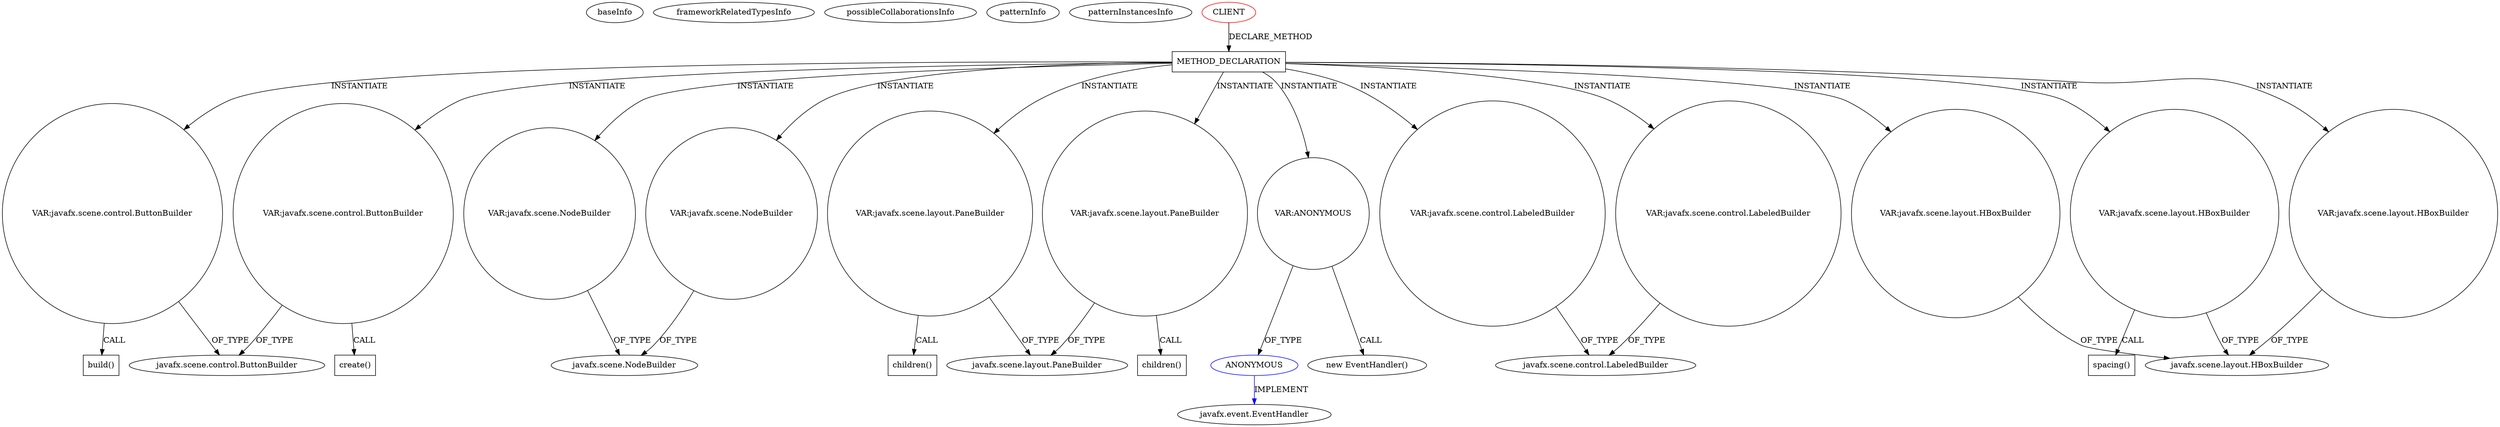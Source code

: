 digraph {
baseInfo[graphId=3564,category="pattern",isAnonymous=false,possibleRelation=false]
frameworkRelatedTypesInfo[]
possibleCollaborationsInfo[]
patternInfo[frequency=2.0,patternRootClient=0]
patternInstancesInfo[0="yorlov-VirtualPointer~/yorlov-VirtualPointer/VirtualPointer-master/src/com/blogspot/captain1653/options/OptionsStage.java~OptionsStage~4889",1="SaiPradeepDandem-javafx2-gradient-builder~/SaiPradeepDandem-javafx2-gradient-builder/javafx2-gradient-builder-master/src/main/java/com/javafx/gradientbuilder/application/AbstractSettingsLayout.java~AbstractSettingsLayout~1175"]
49[label="javafx.scene.control.ButtonBuilder",vertexType="FRAMEWORK_CLASS_TYPE",isFrameworkType=false]
47[label="VAR:javafx.scene.control.ButtonBuilder",vertexType="VARIABLE_EXPRESION",isFrameworkType=false,shape=circle]
48[label="build()",vertexType="INSIDE_CALL",isFrameworkType=false,shape=box]
25[label="METHOD_DECLARATION",vertexType="CLIENT_METHOD_DECLARATION",isFrameworkType=false,shape=box]
0[label="CLIENT",vertexType="ROOT_CLIENT_CLASS_DECLARATION",isFrameworkType=false,color=red]
71[label="VAR:javafx.scene.NodeBuilder",vertexType="VARIABLE_EXPRESION",isFrameworkType=false,shape=circle]
53[label="VAR:javafx.scene.NodeBuilder",vertexType="VARIABLE_EXPRESION",isFrameworkType=false,shape=circle]
55[label="javafx.scene.NodeBuilder",vertexType="FRAMEWORK_CLASS_TYPE",isFrameworkType=false]
85[label="VAR:javafx.scene.layout.PaneBuilder",vertexType="VARIABLE_EXPRESION",isFrameworkType=false,shape=circle]
86[label="children()",vertexType="INSIDE_CALL",isFrameworkType=false,shape=box]
103[label="VAR:javafx.scene.layout.PaneBuilder",vertexType="VARIABLE_EXPRESION",isFrameworkType=false,shape=circle]
104[label="children()",vertexType="INSIDE_CALL",isFrameworkType=false,shape=box]
122[label="VAR:ANONYMOUS",vertexType="VARIABLE_EXPRESION",isFrameworkType=false,shape=circle]
123[label="ANONYMOUS",vertexType="REFERENCE_ANONYMOUS_DECLARATION",isFrameworkType=false,color=blue]
121[label="new EventHandler()",vertexType="CONSTRUCTOR_CALL",isFrameworkType=false]
50[label="VAR:javafx.scene.control.LabeledBuilder",vertexType="VARIABLE_EXPRESION",isFrameworkType=false,shape=circle]
52[label="javafx.scene.control.LabeledBuilder",vertexType="FRAMEWORK_CLASS_TYPE",isFrameworkType=false]
68[label="VAR:javafx.scene.control.LabeledBuilder",vertexType="VARIABLE_EXPRESION",isFrameworkType=false,shape=circle]
124[label="javafx.event.EventHandler",vertexType="FRAMEWORK_INTERFACE_TYPE",isFrameworkType=false]
56[label="VAR:javafx.scene.control.ButtonBuilder",vertexType="VARIABLE_EXPRESION",isFrameworkType=false,shape=circle]
75[label="create()",vertexType="INSIDE_CALL",isFrameworkType=false,shape=box]
87[label="javafx.scene.layout.PaneBuilder",vertexType="FRAMEWORK_CLASS_TYPE",isFrameworkType=false]
82[label="VAR:javafx.scene.layout.HBoxBuilder",vertexType="VARIABLE_EXPRESION",isFrameworkType=false,shape=circle]
84[label="javafx.scene.layout.HBoxBuilder",vertexType="FRAMEWORK_CLASS_TYPE",isFrameworkType=false]
91[label="VAR:javafx.scene.layout.HBoxBuilder",vertexType="VARIABLE_EXPRESION",isFrameworkType=false,shape=circle]
92[label="spacing()",vertexType="INSIDE_CALL",isFrameworkType=false,shape=box]
97[label="VAR:javafx.scene.layout.HBoxBuilder",vertexType="VARIABLE_EXPRESION",isFrameworkType=false,shape=circle]
91->84[label="OF_TYPE"]
25->103[label="INSTANTIATE"]
82->84[label="OF_TYPE"]
68->52[label="OF_TYPE"]
122->121[label="CALL"]
25->122[label="INSTANTIATE"]
25->68[label="INSTANTIATE"]
71->55[label="OF_TYPE"]
25->50[label="INSTANTIATE"]
103->87[label="OF_TYPE"]
47->49[label="OF_TYPE"]
122->123[label="OF_TYPE"]
91->92[label="CALL"]
0->25[label="DECLARE_METHOD"]
25->91[label="INSTANTIATE"]
25->53[label="INSTANTIATE"]
47->48[label="CALL"]
25->56[label="INSTANTIATE"]
25->47[label="INSTANTIATE"]
25->97[label="INSTANTIATE"]
85->87[label="OF_TYPE"]
25->82[label="INSTANTIATE"]
56->49[label="OF_TYPE"]
25->85[label="INSTANTIATE"]
103->104[label="CALL"]
25->71[label="INSTANTIATE"]
123->124[label="IMPLEMENT",color=blue]
53->55[label="OF_TYPE"]
56->75[label="CALL"]
50->52[label="OF_TYPE"]
97->84[label="OF_TYPE"]
85->86[label="CALL"]
}
